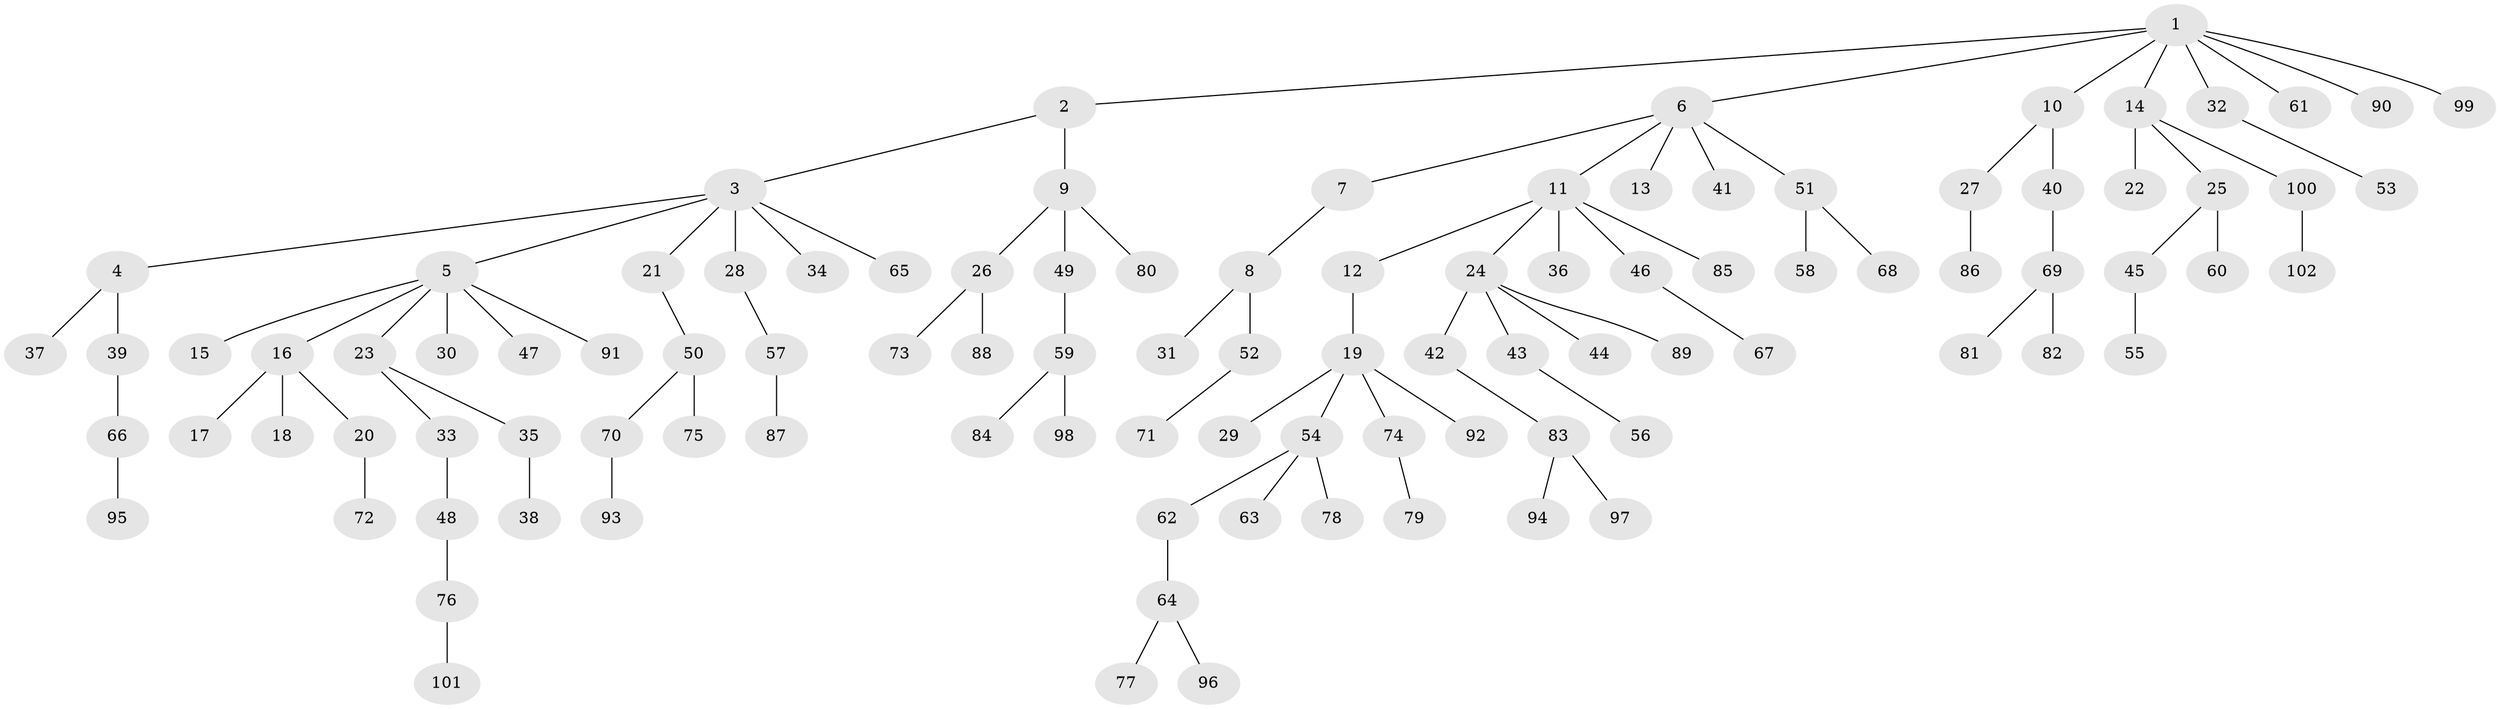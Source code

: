 // Generated by graph-tools (version 1.1) at 2025/50/03/09/25 03:50:15]
// undirected, 102 vertices, 101 edges
graph export_dot {
graph [start="1"]
  node [color=gray90,style=filled];
  1;
  2;
  3;
  4;
  5;
  6;
  7;
  8;
  9;
  10;
  11;
  12;
  13;
  14;
  15;
  16;
  17;
  18;
  19;
  20;
  21;
  22;
  23;
  24;
  25;
  26;
  27;
  28;
  29;
  30;
  31;
  32;
  33;
  34;
  35;
  36;
  37;
  38;
  39;
  40;
  41;
  42;
  43;
  44;
  45;
  46;
  47;
  48;
  49;
  50;
  51;
  52;
  53;
  54;
  55;
  56;
  57;
  58;
  59;
  60;
  61;
  62;
  63;
  64;
  65;
  66;
  67;
  68;
  69;
  70;
  71;
  72;
  73;
  74;
  75;
  76;
  77;
  78;
  79;
  80;
  81;
  82;
  83;
  84;
  85;
  86;
  87;
  88;
  89;
  90;
  91;
  92;
  93;
  94;
  95;
  96;
  97;
  98;
  99;
  100;
  101;
  102;
  1 -- 2;
  1 -- 6;
  1 -- 10;
  1 -- 14;
  1 -- 32;
  1 -- 61;
  1 -- 90;
  1 -- 99;
  2 -- 3;
  2 -- 9;
  3 -- 4;
  3 -- 5;
  3 -- 21;
  3 -- 28;
  3 -- 34;
  3 -- 65;
  4 -- 37;
  4 -- 39;
  5 -- 15;
  5 -- 16;
  5 -- 23;
  5 -- 30;
  5 -- 47;
  5 -- 91;
  6 -- 7;
  6 -- 11;
  6 -- 13;
  6 -- 41;
  6 -- 51;
  7 -- 8;
  8 -- 31;
  8 -- 52;
  9 -- 26;
  9 -- 49;
  9 -- 80;
  10 -- 27;
  10 -- 40;
  11 -- 12;
  11 -- 24;
  11 -- 36;
  11 -- 46;
  11 -- 85;
  12 -- 19;
  14 -- 22;
  14 -- 25;
  14 -- 100;
  16 -- 17;
  16 -- 18;
  16 -- 20;
  19 -- 29;
  19 -- 54;
  19 -- 74;
  19 -- 92;
  20 -- 72;
  21 -- 50;
  23 -- 33;
  23 -- 35;
  24 -- 42;
  24 -- 43;
  24 -- 44;
  24 -- 89;
  25 -- 45;
  25 -- 60;
  26 -- 73;
  26 -- 88;
  27 -- 86;
  28 -- 57;
  32 -- 53;
  33 -- 48;
  35 -- 38;
  39 -- 66;
  40 -- 69;
  42 -- 83;
  43 -- 56;
  45 -- 55;
  46 -- 67;
  48 -- 76;
  49 -- 59;
  50 -- 70;
  50 -- 75;
  51 -- 58;
  51 -- 68;
  52 -- 71;
  54 -- 62;
  54 -- 63;
  54 -- 78;
  57 -- 87;
  59 -- 84;
  59 -- 98;
  62 -- 64;
  64 -- 77;
  64 -- 96;
  66 -- 95;
  69 -- 81;
  69 -- 82;
  70 -- 93;
  74 -- 79;
  76 -- 101;
  83 -- 94;
  83 -- 97;
  100 -- 102;
}
